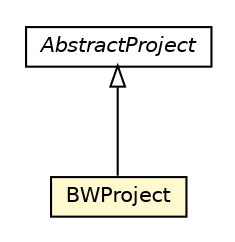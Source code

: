 #!/usr/local/bin/dot
#
# Class diagram 
# Generated by UMLGraph version R5_6-24-gf6e263 (http://www.umlgraph.org/)
#

digraph G {
	edge [fontname="Helvetica",fontsize=10,labelfontname="Helvetica",labelfontsize=10];
	node [fontname="Helvetica",fontsize=10,shape=plaintext];
	nodesep=0.25;
	ranksep=0.5;
	// fr.fastconnect.factory.tibco.bw.maven.source.ExistingBWProjectsListMojo.BWProject
	c2197 [label=<<table title="fr.fastconnect.factory.tibco.bw.maven.source.ExistingBWProjectsListMojo.BWProject" border="0" cellborder="1" cellspacing="0" cellpadding="2" port="p" bgcolor="lemonChiffon" href="./ExistingBWProjectsListMojo.BWProject.html">
		<tr><td><table border="0" cellspacing="0" cellpadding="1">
<tr><td align="center" balign="center"> BWProject </td></tr>
		</table></td></tr>
		</table>>, URL="./ExistingBWProjectsListMojo.BWProject.html", fontname="Helvetica", fontcolor="black", fontsize=10.0];
	// fr.fastconnect.factory.tibco.bw.maven.source.AbstractProjectsListMojo.AbstractProject
	c2208 [label=<<table title="fr.fastconnect.factory.tibco.bw.maven.source.AbstractProjectsListMojo.AbstractProject" border="0" cellborder="1" cellspacing="0" cellpadding="2" port="p" href="./AbstractProjectsListMojo.AbstractProject.html">
		<tr><td><table border="0" cellspacing="0" cellpadding="1">
<tr><td align="center" balign="center"><font face="Helvetica-Oblique"> AbstractProject </font></td></tr>
		</table></td></tr>
		</table>>, URL="./AbstractProjectsListMojo.AbstractProject.html", fontname="Helvetica", fontcolor="black", fontsize=10.0];
	//fr.fastconnect.factory.tibco.bw.maven.source.ExistingBWProjectsListMojo.BWProject extends fr.fastconnect.factory.tibco.bw.maven.source.AbstractProjectsListMojo.AbstractProject
	c2208:p -> c2197:p [dir=back,arrowtail=empty];
}

